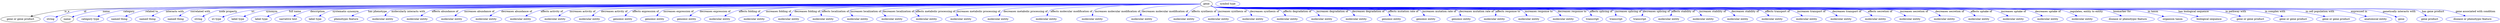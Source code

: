 digraph {
	graph [bb="0,0,11164,123"];
	node [label="\N"];
	gene	 [height=0.5,
		label=gene,
		pos="5421.1,105",
		width=0.75827];
	"gene or gene product"	 [height=0.5,
		pos="85.142,18",
		width=2.3651];
	gene -> "gene or gene product"	 [label=is_a,
		lp="295.14,61.5",
		pos="e,131.16,33.206 5393.6,104.9 4996.1,103.46 419.51,86.552 284.14,69 234.91,62.616 180.38,48.095 140.87,36.174"];
	id	 [color=blue,
		height=0.5,
		label=string,
		pos="219.14,18",
		width=0.84854];
	gene -> id	 [color=blue,
		label=id,
		lp="384.64,61.5",
		pos="e,242.8,29.681 5393.6,104.9 4999.4,103.51 511.8,87.247 379.14,69 323.92,61.404 310.52,55.079 258.14,36 256.25,35.311 254.32,34.567 \
252.39,33.787",
		style=solid];
	name	 [height=0.5,
		pos="298.14,18",
		width=0.84854];
	gene -> name	 [color=blue,
		label=name,
		lp="483.64,61.5",
		pos="e,321.98,29.542 5393.6,104.99 5009.6,104.85 728.81,102.53 468.14,69 409.02,61.395 394.42,55.639 338.14,36 335.9,35.217 333.61,34.357 \
331.31,33.451",
		style=solid];
	category	 [color=blue,
		height=0.5,
		label="category type",
		pos="405.14,18",
		width=1.6249];
	gene -> category	 [color=blue,
		label=category,
		lp="589.64,61.5",
		pos="e,440.21,32.473 5393.7,104.91 5008.4,103.66 693.4,89.157 566.14,69 525.73,62.598 481.53,48.019 449.68,36.081",
		style=solid];
	"related to"	 [color=blue,
		height=0.5,
		label="named thing",
		pos="537.14,18",
		width=1.5346];
	gene -> "related to"	 [color=blue,
		label="related to",
		lp="695.14,61.5",
		pos="e,567.15,33.199 5393.7,104.93 5012.8,103.95 792.96,92.573 669.14,69 636.83,62.848 602.21,49.18 576.53,37.541",
		style=solid];
	"interacts with"	 [color=blue,
		height=0.5,
		label="named thing",
		pos="665.14,18",
		width=1.5346];
	gene -> "interacts with"	 [color=blue,
		label="interacts with",
		lp="801.14,61.5",
		pos="e,689.09,34.414 5393.7,104.97 5016.6,104.49 884.01,98.552 764.14,69 740.59,63.193 716.34,50.828 697.74,39.727",
		style=solid];
	"correlated with"	 [color=blue,
		height=0.5,
		label="named thing",
		pos="793.14,18",
		width=1.5346];
	gene -> "correlated with"	 [color=blue,
		label="correlated with",
		lp="916.14,61.5",
		pos="e,813.18,34.884 5393.7,104.99 5022,104.85 990.83,102.54 875.14,69 855.76,63.381 836.47,51.77 821.48,41.045",
		style=solid];
	"node property"	 [color=blue,
		height=0.5,
		label=string,
		pos="897.14,18",
		width=0.84854];
	gene -> "node property"	 [color=blue,
		label="node property",
		lp="1041.1,61.5",
		pos="e,918.03,31.489 5393.7,104.94 5027.3,104.19 1117.1,95.473 1003.1,69 975.89,62.667 947.44,48.504 926.89,36.706",
		style=solid];
	iri	 [color=blue,
		height=0.5,
		label="iri type",
		pos="982.14,18",
		width=1.011];
	gene -> iri	 [color=blue,
		label=iri,
		lp="1153.6,61.5",
		pos="e,1010.1,29.682 5393.7,104.98 5039.6,104.64 1370.9,100.41 1147.1,69 1102.2,62.692 1052.7,46.018 1019.8,33.439",
		style=solid];
	synonym	 [color=blue,
		height=0.5,
		label="label type",
		pos="1082.1,18",
		width=1.2638];
	gene -> synonym	 [color=blue,
		label=synonym,
		lp="1241.6,61.5",
		pos="e,1110.6,32.217 5393.7,104.9 5036.9,103.6 1325.4,89.575 1216.1,69 1182.4,62.641 1146.1,48.311 1119.8,36.454",
		style=solid];
	"full name"	 [color=blue,
		height=0.5,
		label="label type",
		pos="1191.1,18",
		width=1.2638];
	gene -> "full name"	 [color=blue,
		label="full name",
		lp="1349.6,61.5",
		pos="e,1219.1,32.215 5393.8,104.9 5043,103.56 1429.5,89.321 1323.1,69 1289.8,62.637 1254.1,48.306 1228.2,36.451",
		style=solid];
	description	 [color=blue,
		height=0.5,
		label="narrative text",
		pos="1312.1,18",
		width=1.6068];
	gene -> description	 [color=blue,
		label=description,
		lp="1455.6,61.5",
		pos="e,1339.3,34.168 5393.7,104.91 5046.9,103.77 1528.2,91.667 1425.1,69 1398.2,63.08 1370,50.322 1348.4,39.048",
		style=solid];
	"systematic synonym"	 [color=blue,
		height=0.5,
		label="label type",
		pos="1433.1,18",
		width=1.2638];
	gene -> "systematic synonym"	 [color=blue,
		label="systematic synonym",
		lp="1584.1,61.5",
		pos="e,1455.3,33.898 5393.6,104.93 5051.2,104.04 1627.7,94.512 1528.1,69 1505.3,63.141 1481.9,50.69 1464.1,39.558",
		style=solid];
	"has phenotype"	 [color=blue,
		height=0.5,
		label="phenotypic feature",
		pos="1573.1,18",
		width=2.1304];
	gene -> "has phenotype"	 [color=blue,
		label="has phenotype",
		lp="1729.6,61.5",
		pos="e,1602.3,34.666 5393.7,104.89 5059.9,103.52 1786.3,89.537 1690.1,69 1662.6,63.13 1633.7,50.551 1611.4,39.356",
		style=solid];
	"molecularly interacts with"	 [color=blue,
		height=0.5,
		label="molecular entity",
		pos="1737.1,18",
		width=1.9137];
	gene -> "molecularly interacts with"	 [color=blue,
		label="molecularly interacts with",
		lp="1868.6,61.5",
		pos="e,1751.9,35.802 5393.7,104.99 5065,104.83 1886.6,102.38 1797.1,69 1782.7,63.615 1769.4,53.093 1758.9,42.998",
		style=solid];
	"affects abundance of"	 [color=blue,
		height=0.5,
		label="molecular entity",
		pos="1893.1,18",
		width=1.9137];
	gene -> "affects abundance of"	 [color=blue,
		label="affects abundance of",
		lp="2035.6,61.5",
		pos="e,1914.6,35.128 5393.7,104.91 5073.8,103.87 2066.3,93.396 1979.1,69 1959,63.356 1938.7,51.703 1922.9,40.959",
		style=solid];
	"increases abundance of"	 [color=blue,
		height=0.5,
		label="molecular entity",
		pos="2049.1,18",
		width=1.9137];
	gene -> "increases abundance of"	 [color=blue,
		label="increases abundance of",
		lp="2191.6,61.5",
		pos="e,2069,35.362 5393.4,104.91 5079.9,103.89 2211,93.901 2128.1,69 2109.6,63.42 2091.3,52.049 2076.9,41.458",
		style=solid];
	"decreases abundance of"	 [color=blue,
		height=0.5,
		label="molecular entity",
		pos="2205.1,18",
		width=1.9137];
	gene -> "decreases abundance of"	 [color=blue,
		label="decreases abundance of",
		lp="2359.6,61.5",
		pos="e,2227.8,35.128 5393.4,104.87 5088.8,103.47 2374.3,90.351 2295.1,69 2274.2,63.355 2253,51.703 2236.5,40.959",
		style=solid];
	"affects activity of"	 [color=blue,
		height=0.5,
		label="molecular entity",
		pos="2361.1,18",
		width=1.9137];
	gene -> "affects activity of"	 [color=blue,
		label="affects activity of",
		lp="2520.1,61.5",
		pos="e,2388.7,34.64 5393.5,104.99 5103.3,104.88 2622.6,102.88 2472.1,69 2446,63.116 2418.6,50.623 2397.6,39.475",
		style=solid];
	"increases activity of"	 [color=blue,
		height=0.5,
		label="molecular entity",
		pos="2517.1,18",
		width=1.9137];
	gene -> "increases activity of"	 [color=blue,
		label="increases activity of",
		lp="2662.6,61.5",
		pos="e,2540.1,35.12 5393.6,104.84 5107,103.12 2679.2,88.031 2608.1,69 2586.8,63.292 2565.2,51.474 2548.4,40.651",
		style=solid];
	"decreases activity of"	 [color=blue,
		height=0.5,
		label="molecular entity",
		pos="2673.1,18",
		width=1.9137];
	gene -> "decreases activity of"	 [color=blue,
		label="decreases activity of",
		lp="2806.1,61.5",
		pos="e,2692.4,35.34 5393.7,104.85 5115.6,103.26 2816.8,89.55 2750.1,69 2732.1,63.442 2714.4,52.229 2700.5,41.729",
		style=solid];
	"affects expression of"	 [color=blue,
		height=0.5,
		label="genomic entity",
		pos="2824.1,18",
		width=1.7693];
	gene -> "affects expression of"	 [color=blue,
		label="affects expression of",
		lp="2948.6,61.5",
		pos="e,2841.1,35.56 5393.5,104.84 5122.7,103.3 2954.5,90.273 2892.1,69 2876.1,63.54 2860.8,52.753 2848.8,42.501",
		style=solid];
	"increases expression of"	 [color=blue,
		height=0.5,
		label="genomic entity",
		pos="2969.1,18",
		width=1.7693];
	gene -> "increases expression of"	 [color=blue,
		label="increases expression of",
		lp="3097.6,61.5",
		pos="e,2985.2,35.543 5393.8,104.83 5133,103.19 3092.7,89.711 3034.1,69 3018.7,63.517 3004,52.728 2992.6,42.48",
		style=solid];
	"decreases expression of"	 [color=blue,
		height=0.5,
		label="genomic entity",
		pos="3114.1,18",
		width=1.7693];
	gene -> "decreases expression of"	 [color=blue,
		label="decreases expression of",
		lp="3260.6,61.5",
		pos="e,3134.5,35.081 5393.7,104.98 5146.3,104.7 3306.7,101.56 3196.1,69 3176.9,63.341 3157.8,51.846 3142.8,41.2",
		style=solid];
	"affects folding of"	 [color=blue,
		height=0.5,
		label="molecular entity",
		pos="3265.1,18",
		width=1.9137];
	gene -> "affects folding of"	 [color=blue,
		label="affects folding of",
		lp="3413.1,61.5",
		pos="e,3290.5,34.842 5393.6,104.87 5156.8,103.7 3469.2,94.497 3366.1,69 3342.5,63.161 3318.2,51.05 3299.3,40.095",
		style=solid];
	"increases folding of"	 [color=blue,
		height=0.5,
		label="molecular entity",
		pos="3421.1,18",
		width=1.9137];
	gene -> "increases folding of"	 [color=blue,
		label="increases folding of",
		lp="3544.1,61.5",
		pos="e,3438.4,35.537 5393.8,104.96 5165.8,104.61 3584.4,101.03 3490.1,69 3473.8,63.456 3458.2,52.511 3445.9,42.177",
		style=solid];
	"decreases folding of"	 [color=blue,
		height=0.5,
		label="molecular entity",
		pos="3577.1,18",
		width=1.9137];
	gene -> "decreases folding of"	 [color=blue,
		label="decreases folding of",
		lp="3675.1,61.5",
		pos="e,3586.8,35.877 5393.5,104.76 5169.9,102.82 3662,88.947 3620.1,69 3608.9,63.639 3599.5,53.786 3592.4,44.16",
		style=solid];
	"affects localization of"	 [color=blue,
		height=0.5,
		label="molecular entity",
		pos="3733.1,18",
		width=1.9137];
	gene -> "affects localization of"	 [color=blue,
		label="affects localization of",
		lp="3801.1,61.5",
		pos="e,3731.1,36.115 5393.6,104.89 5178.6,103.99 3774.8,97.037 3742.1,69 3735.6,63.383 3732.7,54.81 3731.6,46.286",
		style=solid];
	"increases localization of"	 [color=blue,
		height=0.5,
		label="molecular entity",
		pos="3889.1,18",
		width=1.9137];
	gene -> "increases localization of"	 [color=blue,
		label="increases localization of",
		lp="3934.1,61.5",
		pos="e,3872.9,35.942 5393.7,104.89 5188.2,104.02 3895.9,97.407 3868.1,69 3861.6,62.29 3863.1,53.247 3867.5,44.639",
		style=solid];
	"decreases localization of"	 [color=blue,
		height=0.5,
		label="molecular entity",
		pos="4045.1,18",
		width=1.9137];
	gene -> "decreases localization of"	 [color=blue,
		label="decreases localization of",
		lp="4075.1,61.5",
		pos="e,4020.4,35.028 5393.8,104.83 5199.2,103.54 4033.3,94.767 4008.1,69 4000.2,60.842 4004.8,50.88 4013.1,41.932",
		style=solid];
	"affects metabolic processing of"	 [color=blue,
		height=0.5,
		label="molecular entity",
		pos="4201.1,18",
		width=1.9137];
	gene -> "affects metabolic processing of"	 [color=blue,
		label="affects metabolic processing of",
		lp="4235.6,61.5",
		pos="e,4168.7,33.963 5393.6,104.75 5210.4,103 4172.6,92.088 4150.1,69 4140.7,59.278 4148.4,48.656 4160.4,39.635",
		style=solid];
	"increases metabolic processing of"	 [color=blue,
		height=0.5,
		label="molecular entity",
		pos="4357.1,18",
		width=1.9137];
	gene -> "increases metabolic processing of"	 [color=blue,
		label="increases metabolic processing of",
		lp="4421.1,61.5",
		pos="e,4337.3,35.561 5393.8,104.62 5226.7,102.23 4348.2,88.734 4329.1,69 4322,61.664 4324.9,52.172 4331,43.369",
		style=solid];
	"decreases metabolic processing of"	 [color=blue,
		height=0.5,
		label="molecular entity",
		pos="4513.1,18",
		width=1.9137];
	gene -> "decreases metabolic processing of"	 [color=blue,
		label="decreases metabolic processing of",
		lp="4620.6,61.5",
		pos="e,4513.1,36.241 5393.6,104.8 5246.9,103.61 4561.9,96.606 4527.1,69 4520.2,63.457 4516.5,54.789 4514.6,46.161",
		style=solid];
	"affects molecular modification of"	 [color=blue,
		height=0.5,
		label="molecular entity",
		pos="4708.1,18",
		width=1.9137];
	gene -> "affects molecular modification of"	 [color=blue,
		label="affects molecular modification of",
		lp="4822.1,61.5",
		pos="e,4711,36.176 5393.6,104.37 5268.4,101.42 4757.8,88.251 4730.1,69 4722.3,63.559 4717.3,54.72 4714,45.917",
		style=solid];
	"increases molecular modification of"	 [color=blue,
		height=0.5,
		label="molecular entity",
		pos="4915.1,18",
		width=1.9137];
	gene -> "increases molecular modification of"	 [color=blue,
		label="increases molecular modification of",
		lp="5025.6,61.5",
		pos="e,4914.4,36.069 5393.7,104.86 5295.2,104.12 4962.8,99.379 4927.1,69 4920.5,63.335 4917.2,54.749 4915.6,46.229",
		style=solid];
	"decreases molecular modification of"	 [color=blue,
		height=0.5,
		label="molecular entity",
		pos="5135.1,18",
		width=1.9137];
	gene -> "decreases molecular modification of"	 [color=blue,
		label="decreases molecular modification of",
		lp="5233.6,61.5",
		pos="e,5129.2,36.136 5393.5,103.58 5325,99.774 5151.2,88.297 5134.1,69 5128.7,62.837 5127.3,54.439 5127.8,46.237",
		style=solid];
	"affects synthesis of"	 [color=blue,
		height=0.5,
		label="molecular entity",
		pos="5295.1,18",
		width=1.9137];
	gene -> "affects synthesis of"	 [color=blue,
		label="affects synthesis of",
		lp="5406.6,61.5",
		pos="e,5314.2,35.31 5398.7,94.496 5385.3,87.865 5368.3,78.734 5354.1,69 5347.4,64.39 5334.1,52.885 5321.7,41.966",
		style=solid];
	"increases synthesis of"	 [color=blue,
		height=0.5,
		label="molecular entity",
		pos="5451.1,18",
		width=1.9137];
	gene -> "increases synthesis of"	 [color=blue,
		label="increases synthesis of",
		lp="5525.1,61.5",
		pos="e,5461,36.042 5441.8,92.918 5450,86.884 5458.6,78.772 5463.1,69 5466.5,61.76 5466.1,53.503 5464.2,45.772",
		style=solid];
	"decreases synthesis of"	 [color=blue,
		height=0.5,
		label="molecular entity",
		pos="5607.1,18",
		width=1.9137];
	gene -> "decreases synthesis of"	 [color=blue,
		label="decreases synthesis of",
		lp="5659.6,61.5",
		pos="e,5605.1,36.066 5442,93.146 5446.8,90.794 5452.1,88.57 5457.1,87 5513.3,69.627 5542.3,105.74 5588.1,69 5595.3,63.268 5599.8,54.555 \
5602.5,45.943",
		style=solid];
	"affects degradation of"	 [color=blue,
		height=0.5,
		label="molecular entity",
		pos="5763.1,18",
		width=1.9137];
	gene -> "affects degradation of"	 [color=blue,
		label="affects degradation of",
		lp="5801.6,61.5",
		pos="e,5754.6,35.881 5441.9,92.884 5446.8,90.546 5452,88.393 5457.1,87 5514.5,71.397 5671.7,97.125 5724.1,69 5734.4,63.487 5742.8,53.967 \
5749.1,44.635",
		style=solid];
	"increases degradation of"	 [color=blue,
		height=0.5,
		label="molecular entity",
		pos="5919.1,18",
		width=1.9137];
	gene -> "increases degradation of"	 [color=blue,
		label="increases degradation of",
		lp="5954.6,61.5",
		pos="e,5906,35.842 5441.5,92.98 5446.5,90.575 5451.9,88.369 5457.1,87 5545,64.207 5781.6,104.38 5865.1,69 5878.2,63.486 5889.9,53.336 \
5899.2,43.533",
		style=solid];
	"decreases degradation of"	 [color=blue,
		height=0.5,
		label="molecular entity",
		pos="6075.1,18",
		width=1.9137];
	gene -> "decreases degradation of"	 [color=blue,
		label="decreases degradation of",
		lp="6113.6,61.5",
		pos="e,6063.2,35.881 5441.5,92.933 5446.5,90.529 5451.9,88.336 5457.1,87 5518.4,71.521 5967.3,94.371 6025.1,69 6037.5,63.59 6048.3,53.592 \
6056.8,43.873",
		style=solid];
	"affects mutation rate of"	 [color=blue,
		height=0.5,
		label="genomic entity",
		pos="6226.1,18",
		width=1.7693];
	gene -> "affects mutation rate of"	 [color=blue,
		label="affects mutation rate of",
		lp="6268.1,61.5",
		pos="e,6217.1,35.835 5441.5,92.906 5446.4,90.503 5451.9,88.318 5457.1,87 5535.7,67.438 6112.6,104.86 6185.1,69 6196,63.641 6204.9,53.924 \
6211.6,44.399",
		style=solid];
	"increases mutation rate of"	 [color=blue,
		height=0.5,
		label="genomic entity",
		pos="6371.1,18",
		width=1.7693];
	gene -> "increases mutation rate of"	 [color=blue,
		label="increases mutation rate of",
		lp="6424.1,61.5",
		pos="e,6364,36.032 5441.5,92.89 5446.4,90.488 5451.9,88.306 5457.1,87 5504.6,75.292 6293.2,92.198 6336.1,69 6345.9,63.721 6353.5,54.374 \
6359.1,45.112",
		style=solid];
	"decreases mutation rate of"	 [color=blue,
		height=0.5,
		label="genomic entity",
		pos="6516.1,18",
		width=1.7693];
	gene -> "decreases mutation rate of"	 [color=blue,
		label="decreases mutation rate of",
		lp="6583.1,61.5",
		pos="e,6515.2,36.162 5441.5,92.877 5446.4,90.476 5451.8,88.298 5457.1,87 5513.4,73.212 6452.5,103.26 6499.1,69 6506.5,63.602 6510.7,54.89 \
6513.1,46.183",
		style=solid];
	"affects response to"	 [color=blue,
		height=0.5,
		label="molecular entity",
		pos="6667.1,18",
		width=1.9137];
	gene -> "affects response to"	 [color=blue,
		label="affects response to",
		lp="6719.1,61.5",
		pos="e,6669.6,36.093 5441.5,92.869 5446.4,90.468 5451.8,88.292 5457.1,87 5489.6,79.085 6633.9,90.895 6659.1,69 6665.6,63.36 6668.4,54.78 \
6669.3,46.258",
		style=solid];
	"increases response to"	 [color=blue,
		height=0.5,
		label="molecular entity",
		pos="6823.1,18",
		width=1.9137];
	gene -> "increases response to"	 [color=blue,
		label="increases response to",
		lp="6852.6,61.5",
		pos="e,6811.6,35.962 5441.5,92.864 5446.4,90.463 5451.8,88.288 5457.1,87 5528.2,69.702 6707,98.136 6774.1,69 6786.4,63.691 6797,53.709 \
6805.3,43.974",
		style=solid];
	"decreases response to"	 [color=blue,
		height=0.5,
		label="molecular entity",
		pos="6979.1,18",
		width=1.9137];
	gene -> "decreases response to"	 [color=blue,
		label="decreases response to",
		lp="6999.1,61.5",
		pos="e,6963.1,35.559 5441.5,92.859 5446.4,90.458 5451.8,88.285 5457.1,87 5535.8,67.915 6837.8,95.906 6914.1,69 6929.6,63.538 6944.3,52.751 \
6955.7,42.499",
		style=solid];
	"affects splicing of"	 [color=blue,
		height=0.5,
		label=transcript,
		pos="7110.1,18",
		width=1.2277];
	gene -> "affects splicing of"	 [color=blue,
		label="affects splicing of",
		lp="7132.1,61.5",
		pos="e,7099.3,35.459 5441.5,92.854 5446.4,90.454 5451.8,88.282 5457.1,87 5543.8,66.026 6980.5,104.83 7062.1,69 7074.4,63.619 7085,53.426 \
7093.1,43.558",
		style=solid];
	"increases splicing of"	 [color=blue,
		height=0.5,
		label=transcript,
		pos="7216.1,18",
		width=1.2277];
	gene -> "increases splicing of"	 [color=blue,
		label="increases splicing of",
		lp="7257.1,61.5",
		pos="e,7210.4,36.009 5441.5,92.851 5446.4,90.451 5451.8,88.28 5457.1,87 5503.8,75.728 7143.4,92.748 7185.1,69 7194.5,63.694 7201.3,54.343 \
7206.2,45.084",
		style=solid];
	"decreases splicing of"	 [color=blue,
		height=0.5,
		label=transcript,
		pos="7322.1,18",
		width=1.2277];
	gene -> "decreases splicing of"	 [color=blue,
		label="decreases splicing of",
		lp="7382.1,61.5",
		pos="e,7325.8,36.223 5441.5,92.848 5446.4,90.448 5451.8,88.278 5457.1,87 5507.4,74.886 7279,103.89 7317.1,69 7323.4,63.277 7325.7,54.75 \
7326.1,46.3",
		style=solid];
	"affects stability of"	 [color=blue,
		height=0.5,
		label="molecular entity",
		pos="7453.1,18",
		width=1.9137];
	gene -> "affects stability of"	 [color=blue,
		label="affects stability of",
		lp="7502.6,61.5",
		pos="e,7454.8,36.194 5441.5,92.846 5446.4,90.446 5451.8,88.276 5457.1,87 5510.8,74.082 7400.7,104.25 7443.1,69 7449.8,63.467 7452.9,54.914 \
7454.1,46.384",
		style=solid];
	"increases stability of"	 [color=blue,
		height=0.5,
		label="molecular entity",
		pos="7609.1,18",
		width=1.9137];
	gene -> "increases stability of"	 [color=blue,
		label="increases stability of",
		lp="7634.1,61.5",
		pos="e,7596.6,35.765 5441.5,92.844 5446.4,90.444 5451.8,88.275 5457.1,87 5513.8,73.36 7502.2,91.026 7556.1,69 7569.2,63.671 7580.9,53.445 \
7589.9,43.54",
		style=solid];
	"decreases stability of"	 [color=blue,
		height=0.5,
		label="molecular entity",
		pos="7765.1,18",
		width=1.9137];
	gene -> "decreases stability of"	 [color=blue,
		label="decreases stability of",
		lp="7779.6,61.5",
		pos="e,7747.3,35.609 5441.5,92.842 5446.4,90.442 5451.8,88.274 5457.1,87 5578,57.959 7576,107.56 7694.1,69 7710.8,63.553 7726.9,52.618 \
7739.6,42.265",
		style=solid];
	"affects transport of"	 [color=blue,
		height=0.5,
		label="molecular entity",
		pos="7921.1,18",
		width=1.9137];
	gene -> "affects transport of"	 [color=blue,
		label="affects transport of",
		lp="7925.6,61.5",
		pos="e,7901,35.387 5441.5,92.84 5446.4,90.44 5451.8,88.272 5457.1,87 5585.9,56.083 7714.1,106.56 7841.1,69 7859.9,63.455 7878.5,52.087 \
7893,41.489",
		style=solid];
	"increases transport of"	 [color=blue,
		height=0.5,
		label="molecular entity",
		pos="8077.1,18",
		width=1.9137];
	gene -> "increases transport of"	 [color=blue,
		label="increases transport of",
		lp="8078.6,61.5",
		pos="e,8053.2,34.917 5441.5,92.838 5446.4,90.439 5451.8,88.271 5457.1,87 5593.5,54.296 7845.2,103.38 7981.1,69 8003.6,63.325 8026.5,51.385 \
8044.4,40.484",
		style=solid];
	"decreases transport of"	 [color=blue,
		height=0.5,
		label="molecular entity",
		pos="8233.1,18",
		width=1.9137];
	gene -> "decreases transport of"	 [color=blue,
		label="decreases transport of",
		lp="8238.6,61.5",
		pos="e,8210,35.166 5441.5,92.837 5446.4,90.437 5451.8,88.27 5457.1,87 5602.2,52.254 7996.9,106.82 8141.1,69 8162.7,63.359 8184.5,51.545 \
8201.5,40.707",
		style=solid];
	"affects secretion of"	 [color=blue,
		height=0.5,
		label="molecular entity",
		pos="8389.1,18",
		width=1.9137];
	gene -> "affects secretion of"	 [color=blue,
		label="affects secretion of",
		lp="8390.1,61.5",
		pos="e,8367.4,35.159 5441.5,92.835 5446.4,90.436 5451.8,88.269 5457.1,87 5610.9,50.199 8149.7,110.9 8302.1,69 8322.5,63.401 8343,51.75 \
8359,40.997",
		style=solid];
	"increases secretion of"	 [color=blue,
		height=0.5,
		label="molecular entity",
		pos="8545.1,18",
		width=1.9137];
	gene -> "increases secretion of"	 [color=blue,
		label="increases secretion of",
		lp="8545.1,61.5",
		pos="e,8520.4,34.93 5441.5,92.834 5446.4,90.435 5451.8,88.268 5457.1,87 5618.6,48.361 8284.9,108.61 8446.1,69 8469.4,63.293 8493.3,51.186 \
8511.8,40.2",
		style=solid];
	"decreases secretion of"	 [color=blue,
		height=0.5,
		label="molecular entity",
		pos="8701.1,18",
		width=1.9137];
	gene -> "decreases secretion of"	 [color=blue,
		label="decreases secretion of",
		lp="8706.1,61.5",
		pos="e,8677.7,35.176 5441.5,92.833 5446.4,90.433 5451.8,88.267 5457.1,87 5627.4,46.293 8438.7,112.93 8608.1,69 8629.8,63.373 8651.9,51.559 \
8669.2,40.718",
		style=solid];
	"affects uptake of"	 [color=blue,
		height=0.5,
		label="molecular entity",
		pos="8857.1,18",
		width=1.9137];
	gene -> "affects uptake of"	 [color=blue,
		label="affects uptake of",
		lp="8851.6,61.5",
		pos="e,8835.4,35.165 5441.5,92.832 5446.4,90.432 5451.8,88.267 5457.1,87 5636.2,44.226 8592.6,117.71 8770.1,69 8790.5,63.41 8811,51.76 \
8827,41.005",
		style=solid];
	"increases uptake of"	 [color=blue,
		height=0.5,
		label="molecular entity",
		pos="9013.1,18",
		width=1.9137];
	gene -> "increases uptake of"	 [color=blue,
		label="increases uptake of",
		lp="8998.6,61.5",
		pos="e,8985.3,34.7 5441.5,92.831 5446.4,90.432 5451.8,88.266 5457.1,87 5643.2,42.554 8714.3,110.06 8901.1,69 8927.5,63.209 8955.1,50.717 \
8976.3,39.547",
		style=solid];
	"decreases uptake of"	 [color=blue,
		height=0.5,
		label="molecular entity",
		pos="9169.1,18",
		width=1.9137];
	gene -> "decreases uptake of"	 [color=blue,
		label="decreases uptake of",
		lp="9154.6,61.5",
		pos="e,9140.8,34.704 5441.5,92.83 5446.4,90.431 5451.8,88.266 5457.1,87 5651.6,40.588 8859.8,111.22 9055.1,69 9082,63.189 9110.3,50.611 \
9131.9,39.401",
		style=solid];
	"regulates, entity to entity"	 [color=blue,
		height=0.5,
		label="molecular entity",
		pos="9325.1,18",
		width=1.9137];
	gene -> "regulates, entity to entity"	 [color=blue,
		label="regulates, entity to entity",
		lp="9326.1,61.5",
		pos="e,9297,34.705 5441.5,92.829 5446.4,90.43 5451.8,88.265 5457.1,87 5660.1,38.584 9008.3,113.38 9212.1,69 9238.7,63.216 9266.6,50.725 \
9288,39.552",
		style=solid];
	"biomarker for"	 [color=blue,
		height=0.5,
		label="disease or phenotypic feature",
		pos="9526.1,18",
		width=3.1775];
	gene -> "biomarker for"	 [color=blue,
		label="biomarker for",
		lp="9487.1,61.5",
		pos="e,9492.7,35.352 5441.5,92.829 5446.4,90.429 5451.8,88.264 5457.1,87 5563.6,61.605 9290.7,89.875 9398.1,69 9427.7,63.262 9459.1,50.847 \
9483.4,39.704",
		style=solid];
	"in taxon"	 [color=blue,
		height=0.5,
		label="organism taxon",
		pos="9724.1,18",
		width=1.8234];
	gene -> "in taxon"	 [color=blue,
		label="in taxon",
		lp="9627.6,61.5",
		pos="e,9682.9,32.024 5441.5,92.828 5446.4,90.429 5451.8,88.264 5457.1,87 5567.2,60.769 9417,83.676 9529.1,69 9579,62.471 9634.4,47.182 \
9673.4,35.037",
		style=solid];
	"has biological sequence"	 [color=blue,
		height=0.5,
		label="biological sequence",
		pos="9888.1,18",
		width=2.2387];
	gene -> "has biological sequence"	 [color=blue,
		label="has biological sequence",
		lp="9810.1,61.5",
		pos="e,9838,32.144 5441.5,92.828 5446.4,90.428 5451.8,88.264 5457.1,87 5570.6,59.971 9538.3,81.734 9654.1,69 9714.1,62.407 9781.3,46.891 \
9828.3,34.692",
		style=solid];
	"in pathway with"	 [color=blue,
		height=0.5,
		label="gene or gene product",
		pos="10072,18",
		width=2.3651];
	gene -> "in pathway with"	 [color=blue,
		label="in pathway with",
		lp="9999.1,61.5",
		pos="e,10027,33.369 5441.5,92.827 5446.4,90.427 5451.8,88.263 5457.1,87 5576.6,58.535 9757.4,85.071 9879.1,69 9926.6,62.736 9979.1,48.38 \
10017,36.49",
		style=solid];
	"in complex with"	 [color=blue,
		height=0.5,
		label="gene or gene product",
		pos="10260,18",
		width=2.3651];
	gene -> "in complex with"	 [color=blue,
		label="in complex with",
		lp="10175,61.5",
		pos="e,10212,32.879 5441.5,92.826 5446.4,90.427 5451.8,88.263 5457.1,87 5581.2,57.463 9920.6,84.196 10047,69 10100,62.602 10160,47.749 \
10202,35.714",
		style=solid];
	"in cell population with"	 [color=blue,
		height=0.5,
		label="gene or gene product",
		pos="10448,18",
		width=2.3651];
	gene -> "in cell population with"	 [color=blue,
		label="in cell population with",
		lp="10374,61.5",
		pos="e,10398,32.637 5441.5,92.826 5446.4,90.426 5451.8,88.262 5457.1,87 5586,56.333 10093,84.039 10224,69 10281,62.536 10344,47.43 10389,\
35.326",
		style=solid];
	"expressed in"	 [color=blue,
		height=0.5,
		label="anatomical entity",
		pos="10623,18",
		width=2.004];
	gene -> "expressed in"	 [color=blue,
		label="expressed in",
		lp="10546,61.5",
		pos="e,10582,32.883 5441.5,92.825 5446.4,90.426 5451.8,88.262 5457.1,87 5591.8,54.955 10303,88 10440,69 10486,62.689 10536,48.13 10572,\
36.176",
		style=solid];
	"genetically interacts with"	 [color=blue,
		height=0.5,
		label=gene,
		pos="10740,18",
		width=0.75827];
	gene -> "genetically interacts with"	 [color=blue,
		label="genetically interacts with",
		lp="10725,61.5",
		pos="e,10719,29.551 5441.5,92.825 5446.4,90.425 5451.8,88.262 5457.1,87 5595.7,54.036 10443,88.3 10584,69 10639,61.504 10652,55.796 10704,\
36 10706,35.306 10708,34.551 10710,33.756",
		style=solid];
	"has gene product"	 [color=blue,
		height=0.5,
		label="gene product",
		pos="10860,18",
		width=1.5707];
	gene -> "has gene product"	 [color=blue,
		label="has gene product",
		lp="10870,61.5",
		pos="e,10845,35.347 5441.5,92.824 5446.4,90.425 5451.8,88.261 5457.1,87 5529.3,69.838 10727,93.87 10797,69 10812,63.608 10826,52.869 \
10838,42.63",
		style=solid];
	"gene associated with condition"	 [color=blue,
		height=0.5,
		label="disease or phenotypic feature",
		pos="11049,18",
		width=3.1775];
	gene -> "gene associated with condition"	 [color=blue,
		label="gene associated with condition",
		lp="11055,61.5",
		pos="e,11016,35.239 5441.5,92.824 5446.4,90.425 5451.8,88.261 5457.1,87 5604.8,51.892 10771,97.643 10920,69 10950,63.261 10982,50.78 \
11006,39.602",
		style=solid];
	"macromolecular machine_name"	 [color=blue,
		height=0.5,
		label="symbol type",
		pos="5521.1,105",
		width=1.5165];
}
